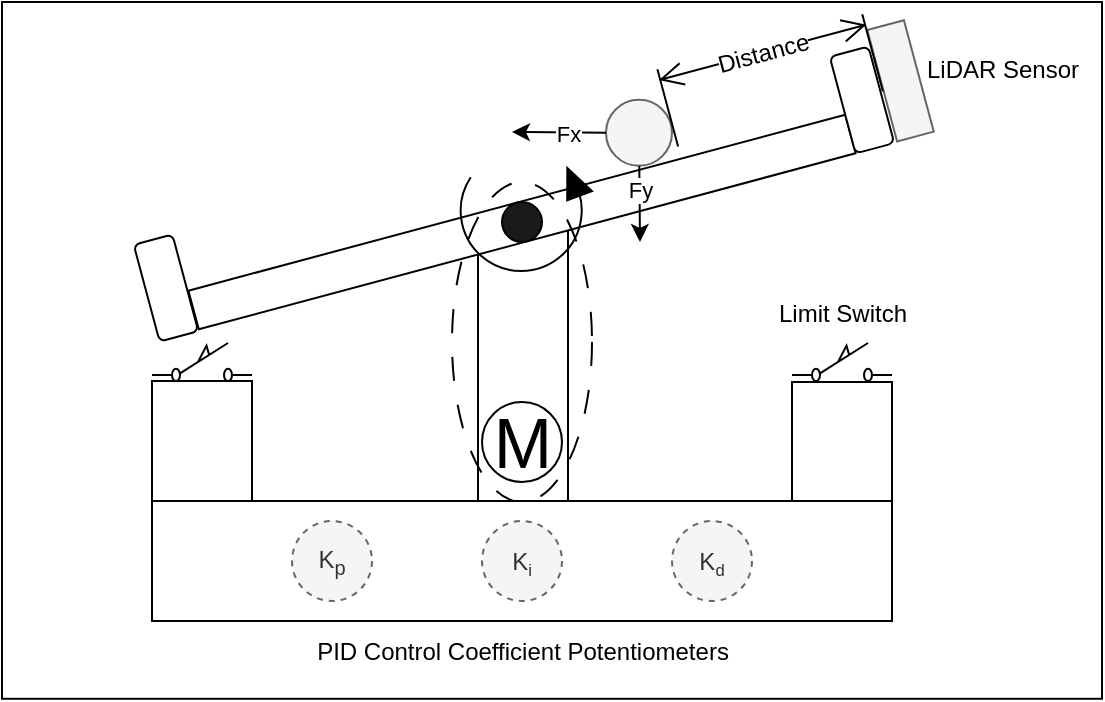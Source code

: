 <mxfile version="20.8.16" type="device"><diagram name="Page-1" id="_FuAdPi57cpuGihb76sg"><mxGraphModel dx="665" dy="396" grid="1" gridSize="10" guides="1" tooltips="1" connect="1" arrows="1" fold="1" page="1" pageScale="1" pageWidth="850" pageHeight="1100" math="0" shadow="0"><root><mxCell id="0"/><mxCell id="1" parent="0"/><mxCell id="t-JGDu8IttoqwtV58vSI-39" value="" style="rounded=0;whiteSpace=wrap;html=1;fillColor=default;" vertex="1" parent="1"><mxGeometry x="165" y="190" width="550" height="348.39" as="geometry"/></mxCell><mxCell id="t-JGDu8IttoqwtV58vSI-4" value="" style="rounded=0;whiteSpace=wrap;html=1;fillColor=#FFFFFF;" vertex="1" parent="1"><mxGeometry x="403" y="300" width="45" height="140" as="geometry"/></mxCell><mxCell id="t-JGDu8IttoqwtV58vSI-1" value="" style="rounded=0;whiteSpace=wrap;html=1;rotation=75;direction=south;" vertex="1" parent="1"><mxGeometry x="415" y="130" width="20" height="340" as="geometry"/></mxCell><mxCell id="t-JGDu8IttoqwtV58vSI-2" value="" style="ellipse;whiteSpace=wrap;html=1;aspect=fixed;fillColor=#1A1A1A;" vertex="1" parent="1"><mxGeometry x="415" y="290" width="20" height="20" as="geometry"/></mxCell><mxCell id="t-JGDu8IttoqwtV58vSI-3" value="" style="verticalLabelPosition=bottom;shadow=0;dashed=0;align=center;html=1;verticalAlign=top;shape=mxgraph.electrical.rot_mech.verticalLabelPosition=bottom;shadow=0;dashed=0;align=center;fillColor=strokeColor;html=1;verticalAlign=top;strokeWidth=1;shape=mxgraph.electrical.rot_mech.rotation;" vertex="1" parent="1"><mxGeometry x="391" y="273" width="69" height="54" as="geometry"/></mxCell><mxCell id="t-JGDu8IttoqwtV58vSI-6" value="M" style="verticalLabelPosition=middle;shadow=0;dashed=0;align=center;html=1;verticalAlign=middle;strokeWidth=1;shape=ellipse;aspect=fixed;fontSize=35;fillColor=#FFFFFF;" vertex="1" parent="1"><mxGeometry x="405" y="390" width="40" height="40" as="geometry"/></mxCell><mxCell id="t-JGDu8IttoqwtV58vSI-7" value="" style="ellipse;whiteSpace=wrap;html=1;fillColor=none;dashed=1;dashPattern=12 12;" vertex="1" parent="1"><mxGeometry x="390" y="280" width="70" height="160" as="geometry"/></mxCell><mxCell id="t-JGDu8IttoqwtV58vSI-12" value="" style="pointerEvents=1;verticalLabelPosition=bottom;shadow=0;dashed=0;align=center;html=1;verticalAlign=top;shape=mxgraph.electrical.electro-mechanical.limitSwitch2;elSwitchState=off;dashPattern=12 12;fillColor=none;" vertex="1" parent="1"><mxGeometry x="240" y="360.5" width="50" height="19" as="geometry"/></mxCell><mxCell id="t-JGDu8IttoqwtV58vSI-13" value="" style="pointerEvents=1;verticalLabelPosition=bottom;shadow=0;dashed=0;align=center;html=1;verticalAlign=top;shape=mxgraph.electrical.electro-mechanical.limitSwitch2;elSwitchState=off;dashPattern=12 12;fillColor=none;" vertex="1" parent="1"><mxGeometry x="560" y="360.5" width="50" height="19" as="geometry"/></mxCell><mxCell id="t-JGDu8IttoqwtV58vSI-17" value="" style="rounded=0;whiteSpace=wrap;html=1;fillColor=default;" vertex="1" parent="1"><mxGeometry x="240" y="379.5" width="50" height="60" as="geometry"/></mxCell><mxCell id="t-JGDu8IttoqwtV58vSI-18" value="" style="rounded=0;whiteSpace=wrap;html=1;fillColor=default;" vertex="1" parent="1"><mxGeometry x="560" y="380" width="50" height="60" as="geometry"/></mxCell><mxCell id="t-JGDu8IttoqwtV58vSI-19" value="" style="rounded=1;whiteSpace=wrap;html=1;fillColor=default;rotation=75;" vertex="1" parent="1"><mxGeometry x="570" y="228.98" width="50" height="20" as="geometry"/></mxCell><mxCell id="t-JGDu8IttoqwtV58vSI-21" value="" style="rounded=1;whiteSpace=wrap;html=1;fillColor=default;rotation=75;" vertex="1" parent="1"><mxGeometry x="222" y="323" width="50" height="20" as="geometry"/></mxCell><mxCell id="t-JGDu8IttoqwtV58vSI-22" value="" style="rounded=0;whiteSpace=wrap;html=1;fillColor=default;" vertex="1" parent="1"><mxGeometry x="240" y="439.5" width="370" height="60" as="geometry"/></mxCell><mxCell id="t-JGDu8IttoqwtV58vSI-24" value="K&lt;sub&gt;p&lt;/sub&gt;" style="ellipse;whiteSpace=wrap;html=1;fillColor=#f5f5f5;dashed=1;fontColor=#333333;strokeColor=#666666;" vertex="1" parent="1"><mxGeometry x="310" y="449.5" width="40" height="40" as="geometry"/></mxCell><mxCell id="t-JGDu8IttoqwtV58vSI-25" value="K&lt;span style=&quot;font-size: 10px;&quot;&gt;&lt;sub&gt;i&lt;/sub&gt;&lt;/span&gt;" style="ellipse;whiteSpace=wrap;html=1;fillColor=#f5f5f5;dashed=1;fontColor=#333333;strokeColor=#666666;" vertex="1" parent="1"><mxGeometry x="405" y="449.5" width="40" height="40" as="geometry"/></mxCell><mxCell id="t-JGDu8IttoqwtV58vSI-26" value="K&lt;span style=&quot;font-size: 10px;&quot;&gt;&lt;sub&gt;d&lt;/sub&gt;&lt;/span&gt;" style="ellipse;whiteSpace=wrap;html=1;fillColor=#f5f5f5;dashed=1;fontColor=#333333;strokeColor=#666666;" vertex="1" parent="1"><mxGeometry x="500" y="449.5" width="40" height="40" as="geometry"/></mxCell><mxCell id="t-JGDu8IttoqwtV58vSI-27" value="" style="rounded=0;whiteSpace=wrap;html=1;fillColor=#f5f5f5;rotation=75;fontColor=#333333;strokeColor=#666666;" vertex="1" parent="1"><mxGeometry x="585.43" y="219.91" width="57.66" height="18.98" as="geometry"/></mxCell><mxCell id="t-JGDu8IttoqwtV58vSI-29" value="LiDAR Sensor" style="text;html=1;align=center;verticalAlign=middle;resizable=0;points=[];autosize=1;strokeColor=none;fillColor=none;" vertex="1" parent="1"><mxGeometry x="615" y="208.89" width="100" height="30" as="geometry"/></mxCell><mxCell id="t-JGDu8IttoqwtV58vSI-30" value="Limit Switch" style="text;html=1;align=center;verticalAlign=middle;resizable=0;points=[];autosize=1;strokeColor=none;fillColor=none;" vertex="1" parent="1"><mxGeometry x="540" y="330.5" width="90" height="30" as="geometry"/></mxCell><mxCell id="t-JGDu8IttoqwtV58vSI-31" value="PID Control Coefficient Potentiometers" style="text;html=1;align=center;verticalAlign=middle;resizable=0;points=[];autosize=1;strokeColor=none;fillColor=none;" vertex="1" parent="1"><mxGeometry x="310" y="499.5" width="230" height="30" as="geometry"/></mxCell><mxCell id="t-JGDu8IttoqwtV58vSI-32" value="" style="ellipse;whiteSpace=wrap;html=1;aspect=fixed;fillColor=#f5f5f5;fontColor=#333333;strokeColor=#666666;" vertex="1" parent="1"><mxGeometry x="467" y="238.89" width="33" height="33" as="geometry"/></mxCell><mxCell id="t-JGDu8IttoqwtV58vSI-33" value="" style="endArrow=classic;html=1;rounded=0;" edge="1" parent="1" source="t-JGDu8IttoqwtV58vSI-32"><mxGeometry width="50" height="50" relative="1" as="geometry"><mxPoint x="480" y="343" as="sourcePoint"/><mxPoint x="484" y="310" as="targetPoint"/></mxGeometry></mxCell><mxCell id="t-JGDu8IttoqwtV58vSI-34" value="Fy" style="edgeLabel;html=1;align=center;verticalAlign=middle;resizable=0;points=[];" vertex="1" connectable="0" parent="t-JGDu8IttoqwtV58vSI-33"><mxGeometry x="-0.646" relative="1" as="geometry"><mxPoint y="5" as="offset"/></mxGeometry></mxCell><mxCell id="t-JGDu8IttoqwtV58vSI-35" value="" style="endArrow=classic;html=1;rounded=0;exitX=0;exitY=0.5;exitDx=0;exitDy=0;" edge="1" parent="1" source="t-JGDu8IttoqwtV58vSI-32"><mxGeometry width="50" height="50" relative="1" as="geometry"><mxPoint x="380.005" y="219.909" as="sourcePoint"/><mxPoint x="420" y="255" as="targetPoint"/></mxGeometry></mxCell><mxCell id="t-JGDu8IttoqwtV58vSI-36" value="Fx" style="edgeLabel;html=1;align=center;verticalAlign=middle;resizable=0;points=[];" vertex="1" connectable="0" parent="t-JGDu8IttoqwtV58vSI-35"><mxGeometry x="-0.646" relative="1" as="geometry"><mxPoint x="-11" as="offset"/></mxGeometry></mxCell><mxCell id="t-JGDu8IttoqwtV58vSI-37" value="Distance" style="shape=dimension;direction=west;whiteSpace=wrap;html=1;align=center;points=[];verticalAlign=top;spacingTop=-8;labelBackgroundColor=#ffffff;fillColor=default;rotation=-15;" vertex="1" parent="1"><mxGeometry x="496.07" y="209.18" width="106.03" height="40" as="geometry"/></mxCell></root></mxGraphModel></diagram></mxfile>